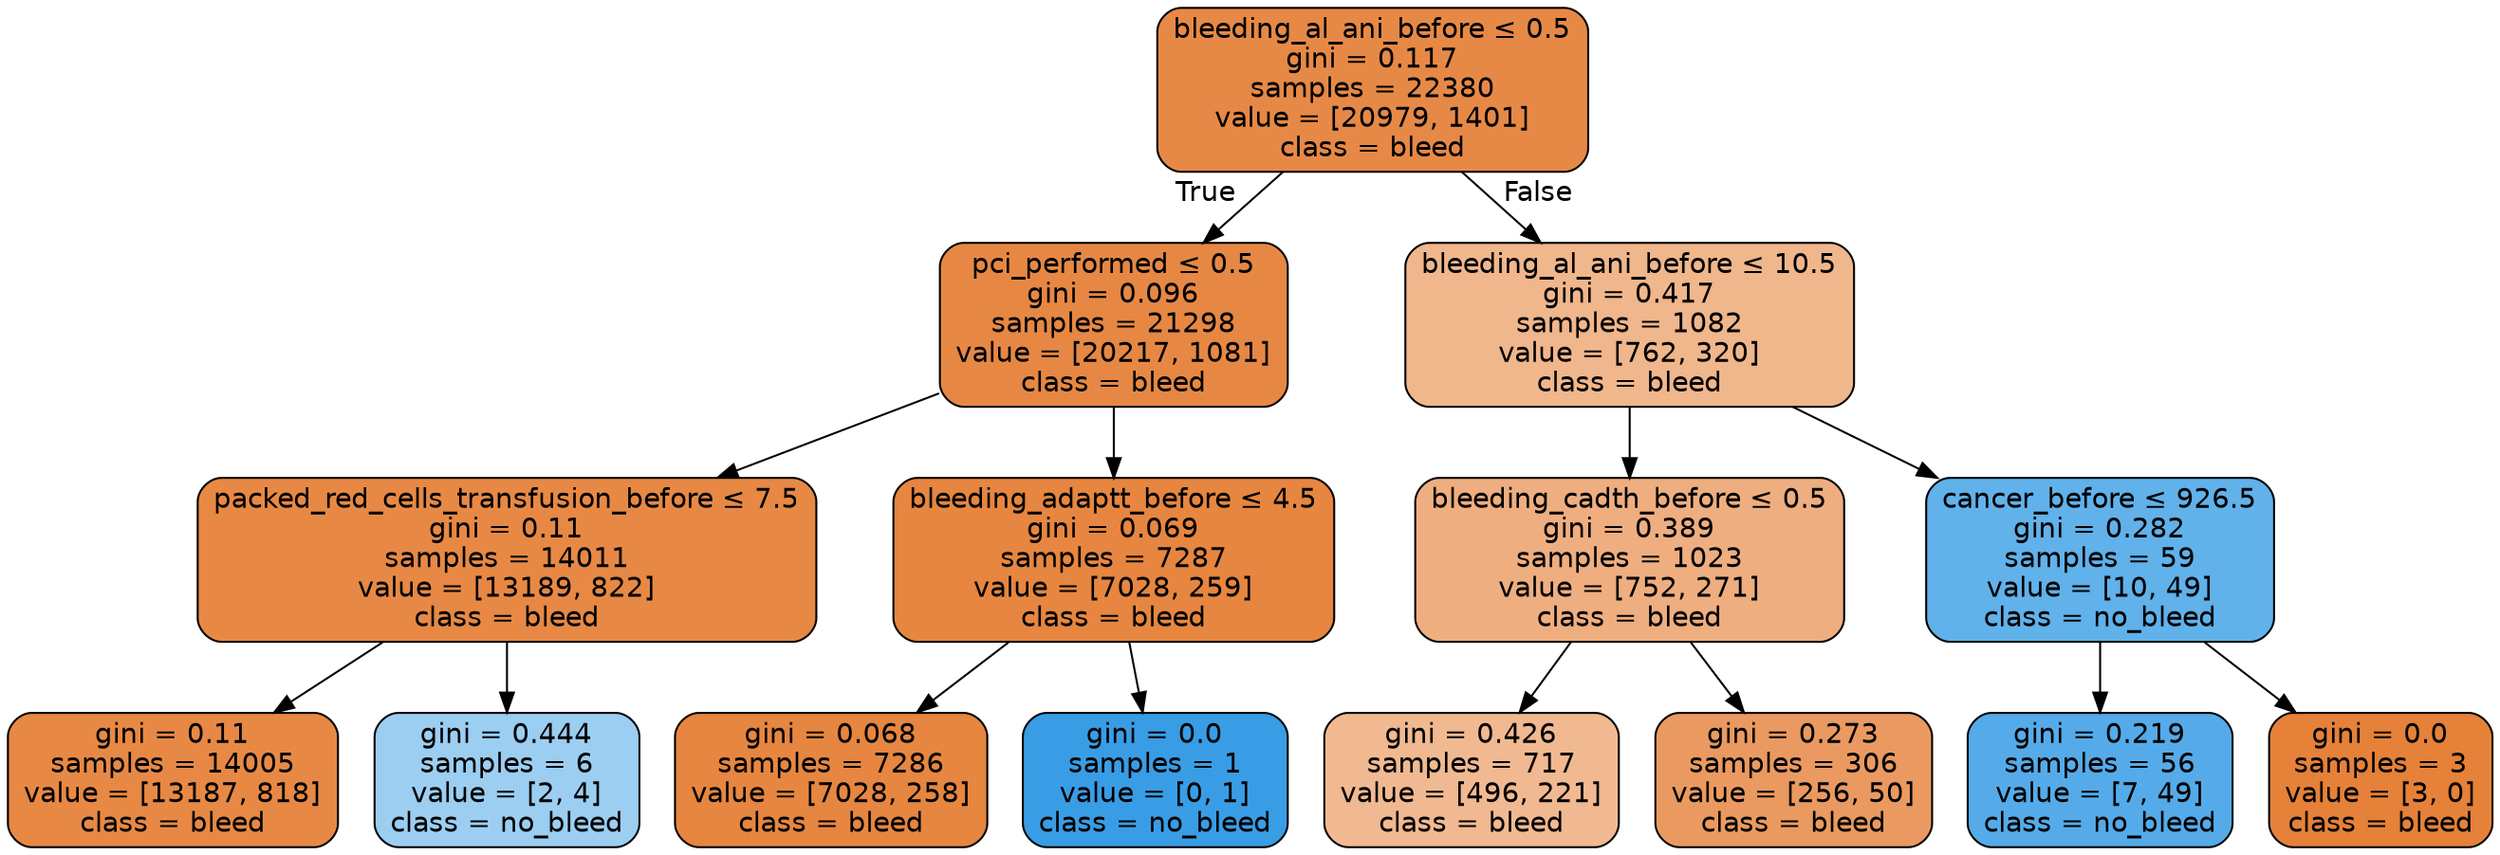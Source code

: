 digraph Tree {
node [shape=box, style="filled, rounded", color="black", fontname="helvetica"] ;
edge [fontname="helvetica"] ;
0 [label=<bleeding_al_ani_before &le; 0.5<br/>gini = 0.117<br/>samples = 22380<br/>value = [20979, 1401]<br/>class = bleed>, fillcolor="#e78946"] ;
1 [label=<pci_performed &le; 0.5<br/>gini = 0.096<br/>samples = 21298<br/>value = [20217, 1081]<br/>class = bleed>, fillcolor="#e68844"] ;
0 -> 1 [labeldistance=2.5, labelangle=45, headlabel="True"] ;
2 [label=<packed_red_cells_transfusion_before &le; 7.5<br/>gini = 0.11<br/>samples = 14011<br/>value = [13189, 822]<br/>class = bleed>, fillcolor="#e78945"] ;
1 -> 2 ;
3 [label=<gini = 0.11<br/>samples = 14005<br/>value = [13187, 818]<br/>class = bleed>, fillcolor="#e78945"] ;
2 -> 3 ;
4 [label=<gini = 0.444<br/>samples = 6<br/>value = [2, 4]<br/>class = no_bleed>, fillcolor="#9ccef2"] ;
2 -> 4 ;
5 [label=<bleeding_adaptt_before &le; 4.5<br/>gini = 0.069<br/>samples = 7287<br/>value = [7028, 259]<br/>class = bleed>, fillcolor="#e68640"] ;
1 -> 5 ;
6 [label=<gini = 0.068<br/>samples = 7286<br/>value = [7028, 258]<br/>class = bleed>, fillcolor="#e68640"] ;
5 -> 6 ;
7 [label=<gini = 0.0<br/>samples = 1<br/>value = [0, 1]<br/>class = no_bleed>, fillcolor="#399de5"] ;
5 -> 7 ;
8 [label=<bleeding_al_ani_before &le; 10.5<br/>gini = 0.417<br/>samples = 1082<br/>value = [762, 320]<br/>class = bleed>, fillcolor="#f0b68c"] ;
0 -> 8 [labeldistance=2.5, labelangle=-45, headlabel="False"] ;
9 [label=<bleeding_cadth_before &le; 0.5<br/>gini = 0.389<br/>samples = 1023<br/>value = [752, 271]<br/>class = bleed>, fillcolor="#eeae80"] ;
8 -> 9 ;
10 [label=<gini = 0.426<br/>samples = 717<br/>value = [496, 221]<br/>class = bleed>, fillcolor="#f1b991"] ;
9 -> 10 ;
11 [label=<gini = 0.273<br/>samples = 306<br/>value = [256, 50]<br/>class = bleed>, fillcolor="#ea9a60"] ;
9 -> 11 ;
12 [label=<cancer_before &le; 926.5<br/>gini = 0.282<br/>samples = 59<br/>value = [10, 49]<br/>class = no_bleed>, fillcolor="#61b1ea"] ;
8 -> 12 ;
13 [label=<gini = 0.219<br/>samples = 56<br/>value = [7, 49]<br/>class = no_bleed>, fillcolor="#55abe9"] ;
12 -> 13 ;
14 [label=<gini = 0.0<br/>samples = 3<br/>value = [3, 0]<br/>class = bleed>, fillcolor="#e58139"] ;
12 -> 14 ;
}
